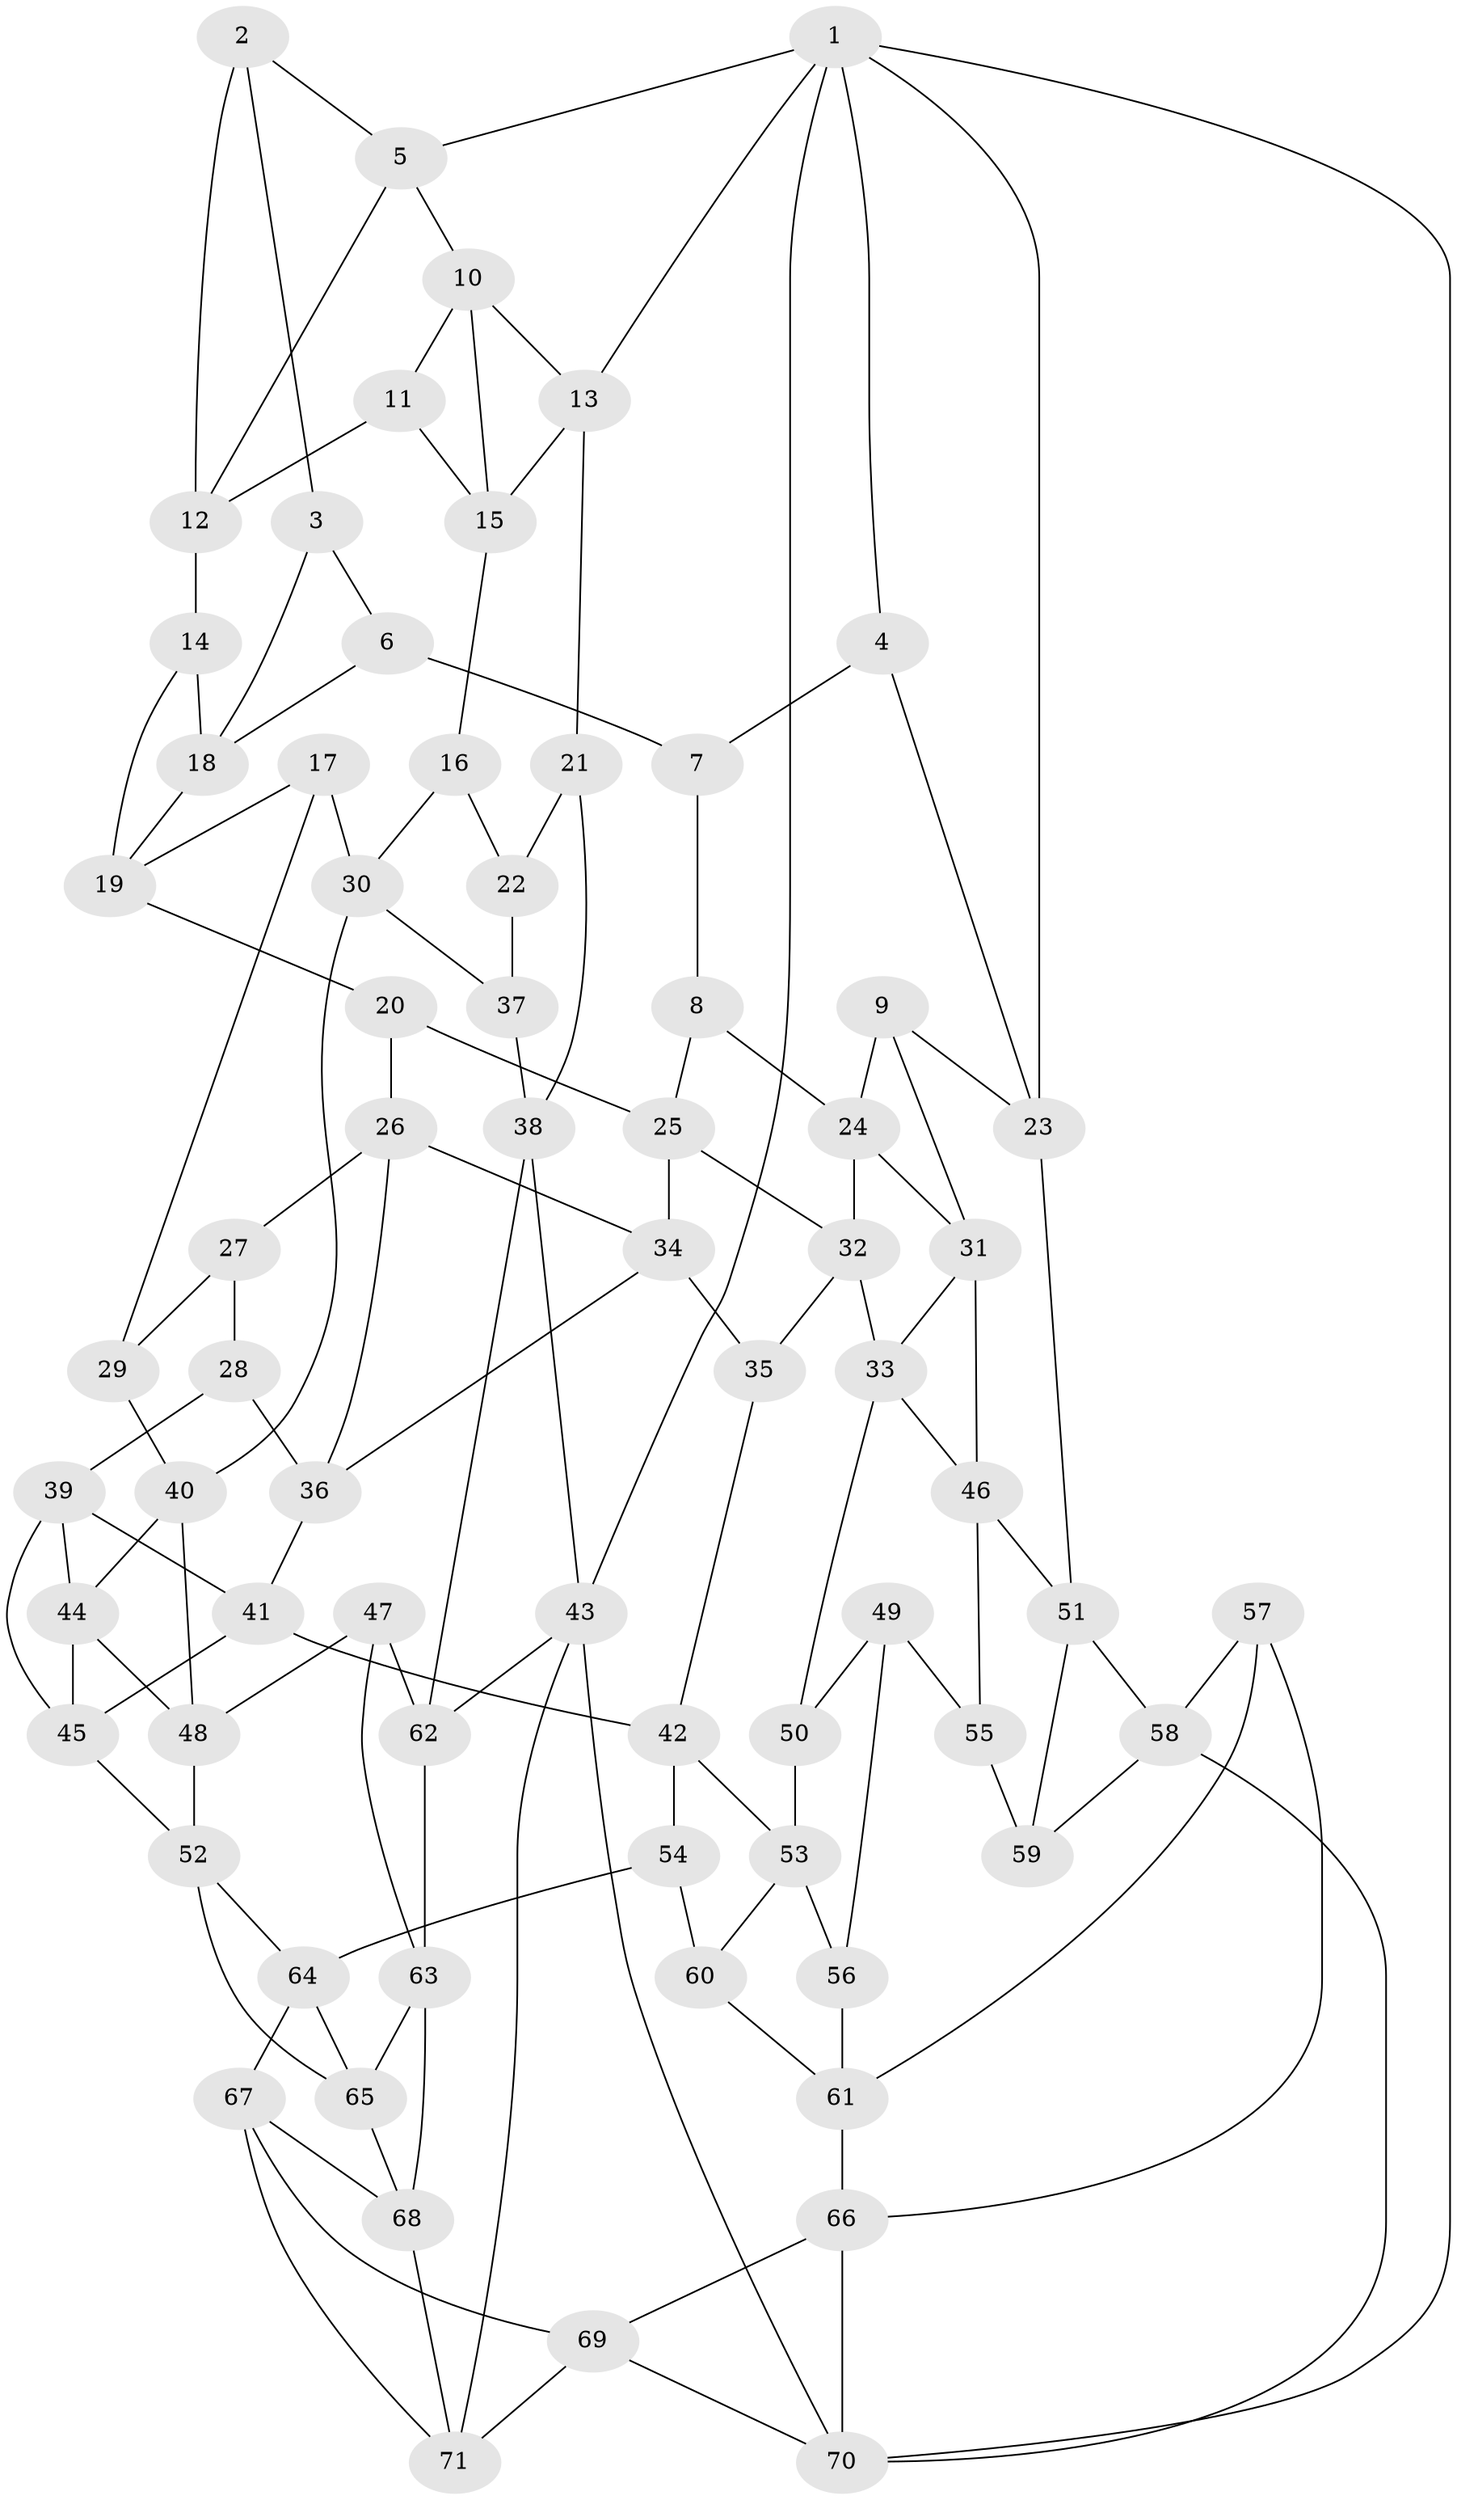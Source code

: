 // original degree distribution, {3: 0.02112676056338028, 4: 0.2323943661971831, 6: 0.2323943661971831, 5: 0.5140845070422535}
// Generated by graph-tools (version 1.1) at 2025/03/03/09/25 03:03:15]
// undirected, 71 vertices, 130 edges
graph export_dot {
graph [start="1"]
  node [color=gray90,style=filled];
  1;
  2;
  3;
  4;
  5;
  6;
  7;
  8;
  9;
  10;
  11;
  12;
  13;
  14;
  15;
  16;
  17;
  18;
  19;
  20;
  21;
  22;
  23;
  24;
  25;
  26;
  27;
  28;
  29;
  30;
  31;
  32;
  33;
  34;
  35;
  36;
  37;
  38;
  39;
  40;
  41;
  42;
  43;
  44;
  45;
  46;
  47;
  48;
  49;
  50;
  51;
  52;
  53;
  54;
  55;
  56;
  57;
  58;
  59;
  60;
  61;
  62;
  63;
  64;
  65;
  66;
  67;
  68;
  69;
  70;
  71;
  1 -- 4 [weight=1.0];
  1 -- 5 [weight=1.0];
  1 -- 13 [weight=1.0];
  1 -- 23 [weight=1.0];
  1 -- 43 [weight=1.0];
  1 -- 70 [weight=1.0];
  2 -- 3 [weight=1.0];
  2 -- 5 [weight=1.0];
  2 -- 12 [weight=1.0];
  3 -- 6 [weight=1.0];
  3 -- 18 [weight=1.0];
  4 -- 7 [weight=1.0];
  4 -- 23 [weight=1.0];
  5 -- 10 [weight=1.0];
  5 -- 12 [weight=1.0];
  6 -- 7 [weight=2.0];
  6 -- 18 [weight=1.0];
  7 -- 8 [weight=1.0];
  8 -- 24 [weight=1.0];
  8 -- 25 [weight=1.0];
  9 -- 23 [weight=1.0];
  9 -- 24 [weight=1.0];
  9 -- 31 [weight=1.0];
  10 -- 11 [weight=1.0];
  10 -- 13 [weight=1.0];
  10 -- 15 [weight=1.0];
  11 -- 12 [weight=1.0];
  11 -- 15 [weight=1.0];
  12 -- 14 [weight=1.0];
  13 -- 15 [weight=1.0];
  13 -- 21 [weight=1.0];
  14 -- 18 [weight=1.0];
  14 -- 19 [weight=1.0];
  15 -- 16 [weight=1.0];
  16 -- 22 [weight=1.0];
  16 -- 30 [weight=1.0];
  17 -- 19 [weight=1.0];
  17 -- 29 [weight=1.0];
  17 -- 30 [weight=1.0];
  18 -- 19 [weight=1.0];
  19 -- 20 [weight=1.0];
  20 -- 25 [weight=1.0];
  20 -- 26 [weight=1.0];
  21 -- 22 [weight=1.0];
  21 -- 38 [weight=1.0];
  22 -- 37 [weight=2.0];
  23 -- 51 [weight=1.0];
  24 -- 31 [weight=1.0];
  24 -- 32 [weight=1.0];
  25 -- 32 [weight=1.0];
  25 -- 34 [weight=1.0];
  26 -- 27 [weight=1.0];
  26 -- 34 [weight=1.0];
  26 -- 36 [weight=1.0];
  27 -- 28 [weight=1.0];
  27 -- 29 [weight=2.0];
  28 -- 36 [weight=1.0];
  28 -- 39 [weight=1.0];
  29 -- 40 [weight=1.0];
  30 -- 37 [weight=1.0];
  30 -- 40 [weight=1.0];
  31 -- 33 [weight=1.0];
  31 -- 46 [weight=1.0];
  32 -- 33 [weight=1.0];
  32 -- 35 [weight=1.0];
  33 -- 46 [weight=1.0];
  33 -- 50 [weight=1.0];
  34 -- 35 [weight=1.0];
  34 -- 36 [weight=1.0];
  35 -- 42 [weight=1.0];
  36 -- 41 [weight=1.0];
  37 -- 38 [weight=1.0];
  38 -- 43 [weight=1.0];
  38 -- 62 [weight=1.0];
  39 -- 41 [weight=1.0];
  39 -- 44 [weight=1.0];
  39 -- 45 [weight=1.0];
  40 -- 44 [weight=1.0];
  40 -- 48 [weight=1.0];
  41 -- 42 [weight=1.0];
  41 -- 45 [weight=1.0];
  42 -- 53 [weight=1.0];
  42 -- 54 [weight=1.0];
  43 -- 62 [weight=1.0];
  43 -- 70 [weight=1.0];
  43 -- 71 [weight=1.0];
  44 -- 45 [weight=1.0];
  44 -- 48 [weight=1.0];
  45 -- 52 [weight=1.0];
  46 -- 51 [weight=1.0];
  46 -- 55 [weight=1.0];
  47 -- 48 [weight=1.0];
  47 -- 62 [weight=1.0];
  47 -- 63 [weight=1.0];
  48 -- 52 [weight=1.0];
  49 -- 50 [weight=1.0];
  49 -- 55 [weight=1.0];
  49 -- 56 [weight=1.0];
  50 -- 53 [weight=1.0];
  51 -- 58 [weight=1.0];
  51 -- 59 [weight=1.0];
  52 -- 64 [weight=1.0];
  52 -- 65 [weight=1.0];
  53 -- 56 [weight=1.0];
  53 -- 60 [weight=1.0];
  54 -- 60 [weight=2.0];
  54 -- 64 [weight=1.0];
  55 -- 59 [weight=2.0];
  56 -- 61 [weight=1.0];
  57 -- 58 [weight=1.0];
  57 -- 61 [weight=1.0];
  57 -- 66 [weight=1.0];
  58 -- 59 [weight=1.0];
  58 -- 70 [weight=1.0];
  60 -- 61 [weight=1.0];
  61 -- 66 [weight=1.0];
  62 -- 63 [weight=1.0];
  63 -- 65 [weight=1.0];
  63 -- 68 [weight=1.0];
  64 -- 65 [weight=1.0];
  64 -- 67 [weight=1.0];
  65 -- 68 [weight=1.0];
  66 -- 69 [weight=1.0];
  66 -- 70 [weight=1.0];
  67 -- 68 [weight=1.0];
  67 -- 69 [weight=1.0];
  67 -- 71 [weight=1.0];
  68 -- 71 [weight=1.0];
  69 -- 70 [weight=1.0];
  69 -- 71 [weight=1.0];
}
